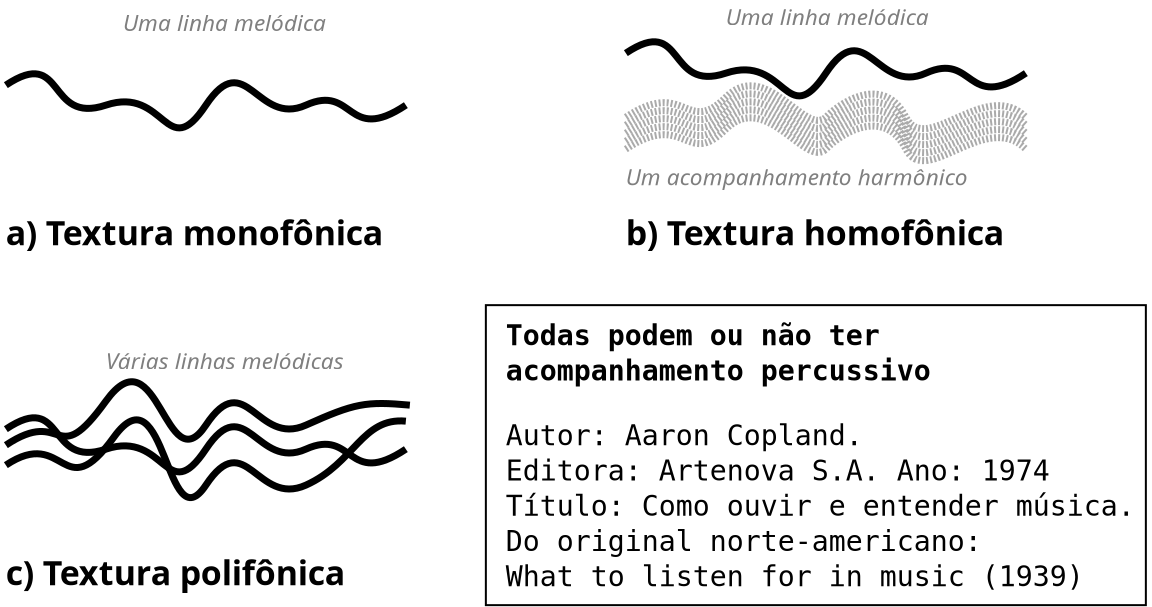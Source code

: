 <?xml version="1.0" encoding="UTF-8"?>
<dia:diagram xmlns:dia="http://www.lysator.liu.se/~alla/dia/">
  <dia:layer name="Segundo plano" visible="true" connectable="true" active="true">
    <dia:object type="Standard - Box" version="0" id="O0">
      <dia:attribute name="obj_pos">
        <dia:point val="29,16"/>
      </dia:attribute>
      <dia:attribute name="obj_bb">
        <dia:rectangle val="28.95,15.95;62.05,31.05"/>
      </dia:attribute>
      <dia:attribute name="elem_corner">
        <dia:point val="29,16"/>
      </dia:attribute>
      <dia:attribute name="elem_width">
        <dia:real val="33"/>
      </dia:attribute>
      <dia:attribute name="elem_height">
        <dia:real val="15"/>
      </dia:attribute>
      <dia:attribute name="show_background">
        <dia:boolean val="true"/>
      </dia:attribute>
    </dia:object>
    <dia:object type="Standard - BezierLine" version="0" id="O1">
      <dia:attribute name="obj_pos">
        <dia:point val="5,5"/>
      </dia:attribute>
      <dia:attribute name="obj_bb">
        <dia:rectangle val="4.757,4.257;25.243,7.312"/>
      </dia:attribute>
      <dia:attribute name="bez_points">
        <dia:point val="5,5"/>
        <dia:point val="8,3"/>
        <dia:point val="7,7"/>
        <dia:point val="10,6"/>
        <dia:point val="13,5"/>
        <dia:point val="13,9"/>
        <dia:point val="15,6"/>
        <dia:point val="17,3"/>
        <dia:point val="17.55,7.1"/>
        <dia:point val="20,6"/>
        <dia:point val="22.45,4.9"/>
        <dia:point val="22,8"/>
        <dia:point val="25,6"/>
      </dia:attribute>
      <dia:attribute name="corner_types">
        <dia:enum val="0"/>
        <dia:enum val="0"/>
        <dia:enum val="0"/>
        <dia:enum val="0"/>
        <dia:enum val="0"/>
      </dia:attribute>
      <dia:attribute name="line_width">
        <dia:real val="0.35"/>
      </dia:attribute>
    </dia:object>
    <dia:object type="Standard - BezierLine" version="0" id="O2">
      <dia:attribute name="obj_pos">
        <dia:point val="5,22.2"/>
      </dia:attribute>
      <dia:attribute name="obj_bb">
        <dia:rectangle val="4.757,21.457;25.243,24.512"/>
      </dia:attribute>
      <dia:attribute name="bez_points">
        <dia:point val="5,22.2"/>
        <dia:point val="8,20.2"/>
        <dia:point val="7,24.2"/>
        <dia:point val="10,23.2"/>
        <dia:point val="13,22.2"/>
        <dia:point val="13,26.2"/>
        <dia:point val="15,23.2"/>
        <dia:point val="17,20.2"/>
        <dia:point val="17.55,24.3"/>
        <dia:point val="20,23.2"/>
        <dia:point val="22.45,22.1"/>
        <dia:point val="22,25.2"/>
        <dia:point val="25,23.2"/>
      </dia:attribute>
      <dia:attribute name="corner_types">
        <dia:enum val="0"/>
        <dia:enum val="0"/>
        <dia:enum val="0"/>
        <dia:enum val="0"/>
        <dia:enum val="0"/>
      </dia:attribute>
      <dia:attribute name="line_width">
        <dia:real val="0.35"/>
      </dia:attribute>
    </dia:object>
    <dia:object type="Standard - BezierLine" version="0" id="O3">
      <dia:attribute name="obj_pos">
        <dia:point val="5,24"/>
      </dia:attribute>
      <dia:attribute name="obj_bb">
        <dia:rectangle val="4.757,21.561;25.19,25.798"/>
      </dia:attribute>
      <dia:attribute name="bez_points">
        <dia:point val="5,24"/>
        <dia:point val="8,22"/>
        <dia:point val="7.8,26.2"/>
        <dia:point val="10.4,22.6"/>
        <dia:point val="13,19"/>
        <dia:point val="13,28"/>
        <dia:point val="15,25"/>
        <dia:point val="17,22"/>
        <dia:point val="17.55,26.1"/>
        <dia:point val="20,25"/>
        <dia:point val="22.45,23.9"/>
        <dia:point val="22.8,21.6"/>
        <dia:point val="25,21.8"/>
      </dia:attribute>
      <dia:attribute name="corner_types">
        <dia:enum val="0"/>
        <dia:enum val="0"/>
        <dia:enum val="0"/>
        <dia:enum val="0"/>
        <dia:enum val="0"/>
      </dia:attribute>
      <dia:attribute name="line_width">
        <dia:real val="0.35"/>
      </dia:attribute>
    </dia:object>
    <dia:object type="Standard - BezierLine" version="0" id="O4">
      <dia:attribute name="obj_pos">
        <dia:point val="5,23"/>
      </dia:attribute>
      <dia:attribute name="obj_bb">
        <dia:rectangle val="4.757,19.655;25.39,23.243"/>
      </dia:attribute>
      <dia:attribute name="bez_points">
        <dia:point val="5,23"/>
        <dia:point val="8,21"/>
        <dia:point val="7.4,24.4"/>
        <dia:point val="10,20.8"/>
        <dia:point val="12.6,17.2"/>
        <dia:point val="13,25"/>
        <dia:point val="15,22"/>
        <dia:point val="17,19"/>
        <dia:point val="17.55,23.1"/>
        <dia:point val="20,22"/>
        <dia:point val="22.45,20.9"/>
        <dia:point val="23,20.8"/>
        <dia:point val="25.2,21"/>
      </dia:attribute>
      <dia:attribute name="corner_types">
        <dia:enum val="0"/>
        <dia:enum val="0"/>
        <dia:enum val="0"/>
        <dia:enum val="0"/>
        <dia:enum val="0"/>
      </dia:attribute>
      <dia:attribute name="line_width">
        <dia:real val="0.35"/>
      </dia:attribute>
    </dia:object>
    <dia:object type="Standard - BezierLine" version="0" id="O5">
      <dia:attribute name="obj_pos">
        <dia:point val="36,3.4"/>
      </dia:attribute>
      <dia:attribute name="obj_bb">
        <dia:rectangle val="35.757,2.657;56.243,5.712"/>
      </dia:attribute>
      <dia:attribute name="bez_points">
        <dia:point val="36,3.4"/>
        <dia:point val="39,1.4"/>
        <dia:point val="38,5.4"/>
        <dia:point val="41,4.4"/>
        <dia:point val="44,3.4"/>
        <dia:point val="44,7.4"/>
        <dia:point val="46,4.4"/>
        <dia:point val="48,1.4"/>
        <dia:point val="48.55,5.5"/>
        <dia:point val="51,4.4"/>
        <dia:point val="53.45,3.3"/>
        <dia:point val="53,6.4"/>
        <dia:point val="56,4.4"/>
      </dia:attribute>
      <dia:attribute name="corner_types">
        <dia:enum val="0"/>
        <dia:enum val="0"/>
        <dia:enum val="0"/>
        <dia:enum val="0"/>
        <dia:enum val="0"/>
      </dia:attribute>
      <dia:attribute name="line_width">
        <dia:real val="0.35"/>
      </dia:attribute>
    </dia:object>
    <dia:object type="Standard - BezierLine" version="0" id="O6">
      <dia:attribute name="obj_pos">
        <dia:point val="36,6.6"/>
      </dia:attribute>
      <dia:attribute name="obj_bb">
        <dia:rectangle val="35.757,4.857;56.248,7.352"/>
      </dia:attribute>
      <dia:attribute name="bez_points">
        <dia:point val="36,6.6"/>
        <dia:point val="39,4.6"/>
        <dia:point val="39,7.6"/>
        <dia:point val="41,5.6"/>
        <dia:point val="43,3.6"/>
        <dia:point val="45,7.6"/>
        <dia:point val="46,6.6"/>
        <dia:point val="47,5.6"/>
        <dia:point val="49,4.6"/>
        <dia:point val="50,6.6"/>
        <dia:point val="51,8.6"/>
        <dia:point val="54,4.6"/>
        <dia:point val="56,6.6"/>
      </dia:attribute>
      <dia:attribute name="corner_types">
        <dia:enum val="0"/>
        <dia:enum val="0"/>
        <dia:enum val="0"/>
        <dia:enum val="0"/>
        <dia:enum val="0"/>
      </dia:attribute>
      <dia:attribute name="line_color">
        <dia:color val="#aaaaaaff"/>
      </dia:attribute>
      <dia:attribute name="line_width">
        <dia:real val="0.35"/>
      </dia:attribute>
      <dia:attribute name="line_style">
        <dia:enum val="4"/>
      </dia:attribute>
    </dia:object>
    <dia:object type="Standard - BezierLine" version="0" id="O7">
      <dia:attribute name="obj_pos">
        <dia:point val="36,7.4"/>
      </dia:attribute>
      <dia:attribute name="obj_bb">
        <dia:rectangle val="35.757,5.657;56.248,8.152"/>
      </dia:attribute>
      <dia:attribute name="bez_points">
        <dia:point val="36,7.4"/>
        <dia:point val="39,5.4"/>
        <dia:point val="39,8.4"/>
        <dia:point val="41,6.4"/>
        <dia:point val="43,4.4"/>
        <dia:point val="45,8.4"/>
        <dia:point val="46,7.4"/>
        <dia:point val="47,6.4"/>
        <dia:point val="49,5.4"/>
        <dia:point val="50,7.4"/>
        <dia:point val="51,9.4"/>
        <dia:point val="54,5.4"/>
        <dia:point val="56,7.4"/>
      </dia:attribute>
      <dia:attribute name="corner_types">
        <dia:enum val="0"/>
        <dia:enum val="0"/>
        <dia:enum val="0"/>
        <dia:enum val="0"/>
        <dia:enum val="0"/>
      </dia:attribute>
      <dia:attribute name="line_color">
        <dia:color val="#aaaaaaff"/>
      </dia:attribute>
      <dia:attribute name="line_width">
        <dia:real val="0.35"/>
      </dia:attribute>
      <dia:attribute name="line_style">
        <dia:enum val="4"/>
      </dia:attribute>
    </dia:object>
    <dia:object type="Standard - BezierLine" version="0" id="O8">
      <dia:attribute name="obj_pos">
        <dia:point val="36,7"/>
      </dia:attribute>
      <dia:attribute name="obj_bb">
        <dia:rectangle val="35.757,5.257;56.248,7.752"/>
      </dia:attribute>
      <dia:attribute name="bez_points">
        <dia:point val="36,7"/>
        <dia:point val="39,5"/>
        <dia:point val="39,8"/>
        <dia:point val="41,6"/>
        <dia:point val="43,4"/>
        <dia:point val="45,8"/>
        <dia:point val="46,7"/>
        <dia:point val="47,6"/>
        <dia:point val="49,5"/>
        <dia:point val="50,7"/>
        <dia:point val="51,9"/>
        <dia:point val="54,5"/>
        <dia:point val="56,7"/>
      </dia:attribute>
      <dia:attribute name="corner_types">
        <dia:enum val="0"/>
        <dia:enum val="0"/>
        <dia:enum val="0"/>
        <dia:enum val="0"/>
        <dia:enum val="0"/>
      </dia:attribute>
      <dia:attribute name="line_color">
        <dia:color val="#aaaaaaff"/>
      </dia:attribute>
      <dia:attribute name="line_width">
        <dia:real val="0.35"/>
      </dia:attribute>
      <dia:attribute name="line_style">
        <dia:enum val="4"/>
      </dia:attribute>
    </dia:object>
    <dia:object type="Standard - BezierLine" version="0" id="O9">
      <dia:attribute name="obj_pos">
        <dia:point val="36,7.8"/>
      </dia:attribute>
      <dia:attribute name="obj_bb">
        <dia:rectangle val="35.757,6.057;56.248,8.552"/>
      </dia:attribute>
      <dia:attribute name="bez_points">
        <dia:point val="36,7.8"/>
        <dia:point val="39,5.8"/>
        <dia:point val="39,8.8"/>
        <dia:point val="41,6.8"/>
        <dia:point val="43,4.8"/>
        <dia:point val="45,8.8"/>
        <dia:point val="46,7.8"/>
        <dia:point val="47,6.8"/>
        <dia:point val="49,5.8"/>
        <dia:point val="50,7.8"/>
        <dia:point val="51,9.8"/>
        <dia:point val="54,5.8"/>
        <dia:point val="56,7.8"/>
      </dia:attribute>
      <dia:attribute name="corner_types">
        <dia:enum val="0"/>
        <dia:enum val="0"/>
        <dia:enum val="0"/>
        <dia:enum val="0"/>
        <dia:enum val="0"/>
      </dia:attribute>
      <dia:attribute name="line_color">
        <dia:color val="#aaaaaaff"/>
      </dia:attribute>
      <dia:attribute name="line_width">
        <dia:real val="0.35"/>
      </dia:attribute>
      <dia:attribute name="line_style">
        <dia:enum val="4"/>
      </dia:attribute>
    </dia:object>
    <dia:object type="Standard - BezierLine" version="0" id="O10">
      <dia:attribute name="obj_pos">
        <dia:point val="36,8.2"/>
      </dia:attribute>
      <dia:attribute name="obj_bb">
        <dia:rectangle val="35.757,6.457;56.248,8.952"/>
      </dia:attribute>
      <dia:attribute name="bez_points">
        <dia:point val="36,8.2"/>
        <dia:point val="39,6.2"/>
        <dia:point val="39,9.2"/>
        <dia:point val="41,7.2"/>
        <dia:point val="43,5.2"/>
        <dia:point val="45,9.2"/>
        <dia:point val="46,8.2"/>
        <dia:point val="47,7.2"/>
        <dia:point val="49,6.2"/>
        <dia:point val="50,8.2"/>
        <dia:point val="51,10.2"/>
        <dia:point val="54,6.2"/>
        <dia:point val="56,8.2"/>
      </dia:attribute>
      <dia:attribute name="corner_types">
        <dia:enum val="0"/>
        <dia:enum val="0"/>
        <dia:enum val="0"/>
        <dia:enum val="0"/>
        <dia:enum val="0"/>
      </dia:attribute>
      <dia:attribute name="line_color">
        <dia:color val="#aaaaaaff"/>
      </dia:attribute>
      <dia:attribute name="line_width">
        <dia:real val="0.35"/>
      </dia:attribute>
      <dia:attribute name="line_style">
        <dia:enum val="4"/>
      </dia:attribute>
    </dia:object>
    <dia:object type="Standard - Text" version="1" id="O11">
      <dia:attribute name="obj_pos">
        <dia:point val="5,13"/>
      </dia:attribute>
      <dia:attribute name="obj_bb">
        <dia:rectangle val="5,11.428;26.387,13.4"/>
      </dia:attribute>
      <dia:attribute name="text">
        <dia:composite type="text">
          <dia:attribute name="string">
            <dia:string>#a) Textura monofônica#</dia:string>
          </dia:attribute>
          <dia:attribute name="font">
            <dia:font family="sans" style="80" name="Helvetica-Bold"/>
          </dia:attribute>
          <dia:attribute name="height">
            <dia:real val="2.117"/>
          </dia:attribute>
          <dia:attribute name="pos">
            <dia:point val="5,13"/>
          </dia:attribute>
          <dia:attribute name="color">
            <dia:color val="#000000ff"/>
          </dia:attribute>
          <dia:attribute name="alignment">
            <dia:enum val="0"/>
          </dia:attribute>
        </dia:composite>
      </dia:attribute>
      <dia:attribute name="valign">
        <dia:enum val="3"/>
      </dia:attribute>
    </dia:object>
    <dia:object type="Standard - Text" version="1" id="O12">
      <dia:attribute name="obj_pos">
        <dia:point val="36,13"/>
      </dia:attribute>
      <dia:attribute name="obj_bb">
        <dia:rectangle val="36,11.428;57.458,13.4"/>
      </dia:attribute>
      <dia:attribute name="text">
        <dia:composite type="text">
          <dia:attribute name="string">
            <dia:string>#b) Textura homofônica#</dia:string>
          </dia:attribute>
          <dia:attribute name="font">
            <dia:font family="sans" style="80" name="Helvetica-Bold"/>
          </dia:attribute>
          <dia:attribute name="height">
            <dia:real val="2.117"/>
          </dia:attribute>
          <dia:attribute name="pos">
            <dia:point val="36,13"/>
          </dia:attribute>
          <dia:attribute name="color">
            <dia:color val="#000000ff"/>
          </dia:attribute>
          <dia:attribute name="alignment">
            <dia:enum val="0"/>
          </dia:attribute>
        </dia:composite>
      </dia:attribute>
      <dia:attribute name="valign">
        <dia:enum val="3"/>
      </dia:attribute>
    </dia:object>
    <dia:object type="Standard - Text" version="1" id="O13">
      <dia:attribute name="obj_pos">
        <dia:point val="5,30"/>
      </dia:attribute>
      <dia:attribute name="obj_bb">
        <dia:rectangle val="5,28.427;24.49,30.4"/>
      </dia:attribute>
      <dia:attribute name="text">
        <dia:composite type="text">
          <dia:attribute name="string">
            <dia:string>#c) Textura polifônica#</dia:string>
          </dia:attribute>
          <dia:attribute name="font">
            <dia:font family="sans" style="80" name="Helvetica-Bold"/>
          </dia:attribute>
          <dia:attribute name="height">
            <dia:real val="2.117"/>
          </dia:attribute>
          <dia:attribute name="pos">
            <dia:point val="5,30"/>
          </dia:attribute>
          <dia:attribute name="color">
            <dia:color val="#000000ff"/>
          </dia:attribute>
          <dia:attribute name="alignment">
            <dia:enum val="0"/>
          </dia:attribute>
        </dia:composite>
      </dia:attribute>
      <dia:attribute name="valign">
        <dia:enum val="3"/>
      </dia:attribute>
    </dia:object>
    <dia:object type="Standard - Text" version="1" id="O14">
      <dia:attribute name="obj_pos">
        <dia:point val="10.852,2.287"/>
      </dia:attribute>
      <dia:attribute name="obj_bb">
        <dia:rectangle val="10.852,1.237;22.08,2.554"/>
      </dia:attribute>
      <dia:attribute name="text">
        <dia:composite type="text">
          <dia:attribute name="string">
            <dia:string>#Uma linha melódica#</dia:string>
          </dia:attribute>
          <dia:attribute name="font">
            <dia:font family="sans" style="8" name="Helvetica-Oblique"/>
          </dia:attribute>
          <dia:attribute name="height">
            <dia:real val="1.411"/>
          </dia:attribute>
          <dia:attribute name="pos">
            <dia:point val="10.852,2.287"/>
          </dia:attribute>
          <dia:attribute name="color">
            <dia:color val="#7f7f7fff"/>
          </dia:attribute>
          <dia:attribute name="alignment">
            <dia:enum val="0"/>
          </dia:attribute>
        </dia:composite>
      </dia:attribute>
      <dia:attribute name="valign">
        <dia:enum val="3"/>
      </dia:attribute>
    </dia:object>
    <dia:object type="Standard - Text" version="1" id="O15">
      <dia:attribute name="obj_pos">
        <dia:point val="41,2"/>
      </dia:attribute>
      <dia:attribute name="obj_bb">
        <dia:rectangle val="41,0.95;52.227,2.268"/>
      </dia:attribute>
      <dia:attribute name="text">
        <dia:composite type="text">
          <dia:attribute name="string">
            <dia:string>#Uma linha melódica#</dia:string>
          </dia:attribute>
          <dia:attribute name="font">
            <dia:font family="sans" style="8" name="Helvetica-Oblique"/>
          </dia:attribute>
          <dia:attribute name="height">
            <dia:real val="1.411"/>
          </dia:attribute>
          <dia:attribute name="pos">
            <dia:point val="41,2"/>
          </dia:attribute>
          <dia:attribute name="color">
            <dia:color val="#7f7f7fff"/>
          </dia:attribute>
          <dia:attribute name="alignment">
            <dia:enum val="0"/>
          </dia:attribute>
        </dia:composite>
      </dia:attribute>
      <dia:attribute name="valign">
        <dia:enum val="3"/>
      </dia:attribute>
    </dia:object>
    <dia:object type="Standard - Text" version="1" id="O16">
      <dia:attribute name="obj_pos">
        <dia:point val="36,10"/>
      </dia:attribute>
      <dia:attribute name="obj_bb">
        <dia:rectangle val="36,8.95;54.925,10.268"/>
      </dia:attribute>
      <dia:attribute name="text">
        <dia:composite type="text">
          <dia:attribute name="string">
            <dia:string>#Um acompanhamento harmônico#</dia:string>
          </dia:attribute>
          <dia:attribute name="font">
            <dia:font family="sans" style="8" name="Helvetica-Oblique"/>
          </dia:attribute>
          <dia:attribute name="height">
            <dia:real val="1.411"/>
          </dia:attribute>
          <dia:attribute name="pos">
            <dia:point val="36,10"/>
          </dia:attribute>
          <dia:attribute name="color">
            <dia:color val="#7f7f7fff"/>
          </dia:attribute>
          <dia:attribute name="alignment">
            <dia:enum val="0"/>
          </dia:attribute>
        </dia:composite>
      </dia:attribute>
      <dia:attribute name="valign">
        <dia:enum val="3"/>
      </dia:attribute>
    </dia:object>
    <dia:object type="Standard - Text" version="1" id="O17">
      <dia:attribute name="obj_pos">
        <dia:point val="10,19.2"/>
      </dia:attribute>
      <dia:attribute name="obj_bb">
        <dia:rectangle val="10,18.15;23.233,19.468"/>
      </dia:attribute>
      <dia:attribute name="text">
        <dia:composite type="text">
          <dia:attribute name="string">
            <dia:string>#Várias linhas melódicas#</dia:string>
          </dia:attribute>
          <dia:attribute name="font">
            <dia:font family="sans" style="8" name="Helvetica-Oblique"/>
          </dia:attribute>
          <dia:attribute name="height">
            <dia:real val="1.411"/>
          </dia:attribute>
          <dia:attribute name="pos">
            <dia:point val="10,19.2"/>
          </dia:attribute>
          <dia:attribute name="color">
            <dia:color val="#7f7f7fff"/>
          </dia:attribute>
          <dia:attribute name="alignment">
            <dia:enum val="0"/>
          </dia:attribute>
        </dia:composite>
      </dia:attribute>
      <dia:attribute name="valign">
        <dia:enum val="3"/>
      </dia:attribute>
    </dia:object>
    <dia:object type="Standard - Text" version="1" id="O18">
      <dia:attribute name="obj_pos">
        <dia:point val="30,18"/>
      </dia:attribute>
      <dia:attribute name="obj_bb">
        <dia:rectangle val="30,16.649;51.291,20.181"/>
      </dia:attribute>
      <dia:attribute name="text">
        <dia:composite type="text">
          <dia:attribute name="string">
            <dia:string>#Todas podem ou não ter 
acompanhamento percussivo#</dia:string>
          </dia:attribute>
          <dia:attribute name="font">
            <dia:font family="monospace" style="80" name="Courier-Bold"/>
          </dia:attribute>
          <dia:attribute name="height">
            <dia:real val="1.764"/>
          </dia:attribute>
          <dia:attribute name="pos">
            <dia:point val="30,18"/>
          </dia:attribute>
          <dia:attribute name="color">
            <dia:color val="#000000ff"/>
          </dia:attribute>
          <dia:attribute name="alignment">
            <dia:enum val="0"/>
          </dia:attribute>
        </dia:composite>
      </dia:attribute>
      <dia:attribute name="valign">
        <dia:enum val="3"/>
      </dia:attribute>
    </dia:object>
    <dia:object type="Standard - Text" version="1" id="O19">
      <dia:attribute name="obj_pos">
        <dia:point val="30,23"/>
      </dia:attribute>
      <dia:attribute name="obj_bb">
        <dia:rectangle val="30,21.69;62.3,30.391"/>
      </dia:attribute>
      <dia:attribute name="text">
        <dia:composite type="text">
          <dia:attribute name="string">
            <dia:string>#Autor: Aaron Copland. 
Editora: Artenova S.A. Ano: 1974
Título: Como ouvir e entender música. 
Do original norte-americano: 
What to listen for in music (1939)#</dia:string>
          </dia:attribute>
          <dia:attribute name="font">
            <dia:font family="monospace" style="0" name="Courier"/>
          </dia:attribute>
          <dia:attribute name="height">
            <dia:real val="1.764"/>
          </dia:attribute>
          <dia:attribute name="pos">
            <dia:point val="30,23"/>
          </dia:attribute>
          <dia:attribute name="color">
            <dia:color val="#000000ff"/>
          </dia:attribute>
          <dia:attribute name="alignment">
            <dia:enum val="0"/>
          </dia:attribute>
        </dia:composite>
      </dia:attribute>
      <dia:attribute name="valign">
        <dia:enum val="3"/>
      </dia:attribute>
    </dia:object>
  </dia:layer>
</dia:diagram>
